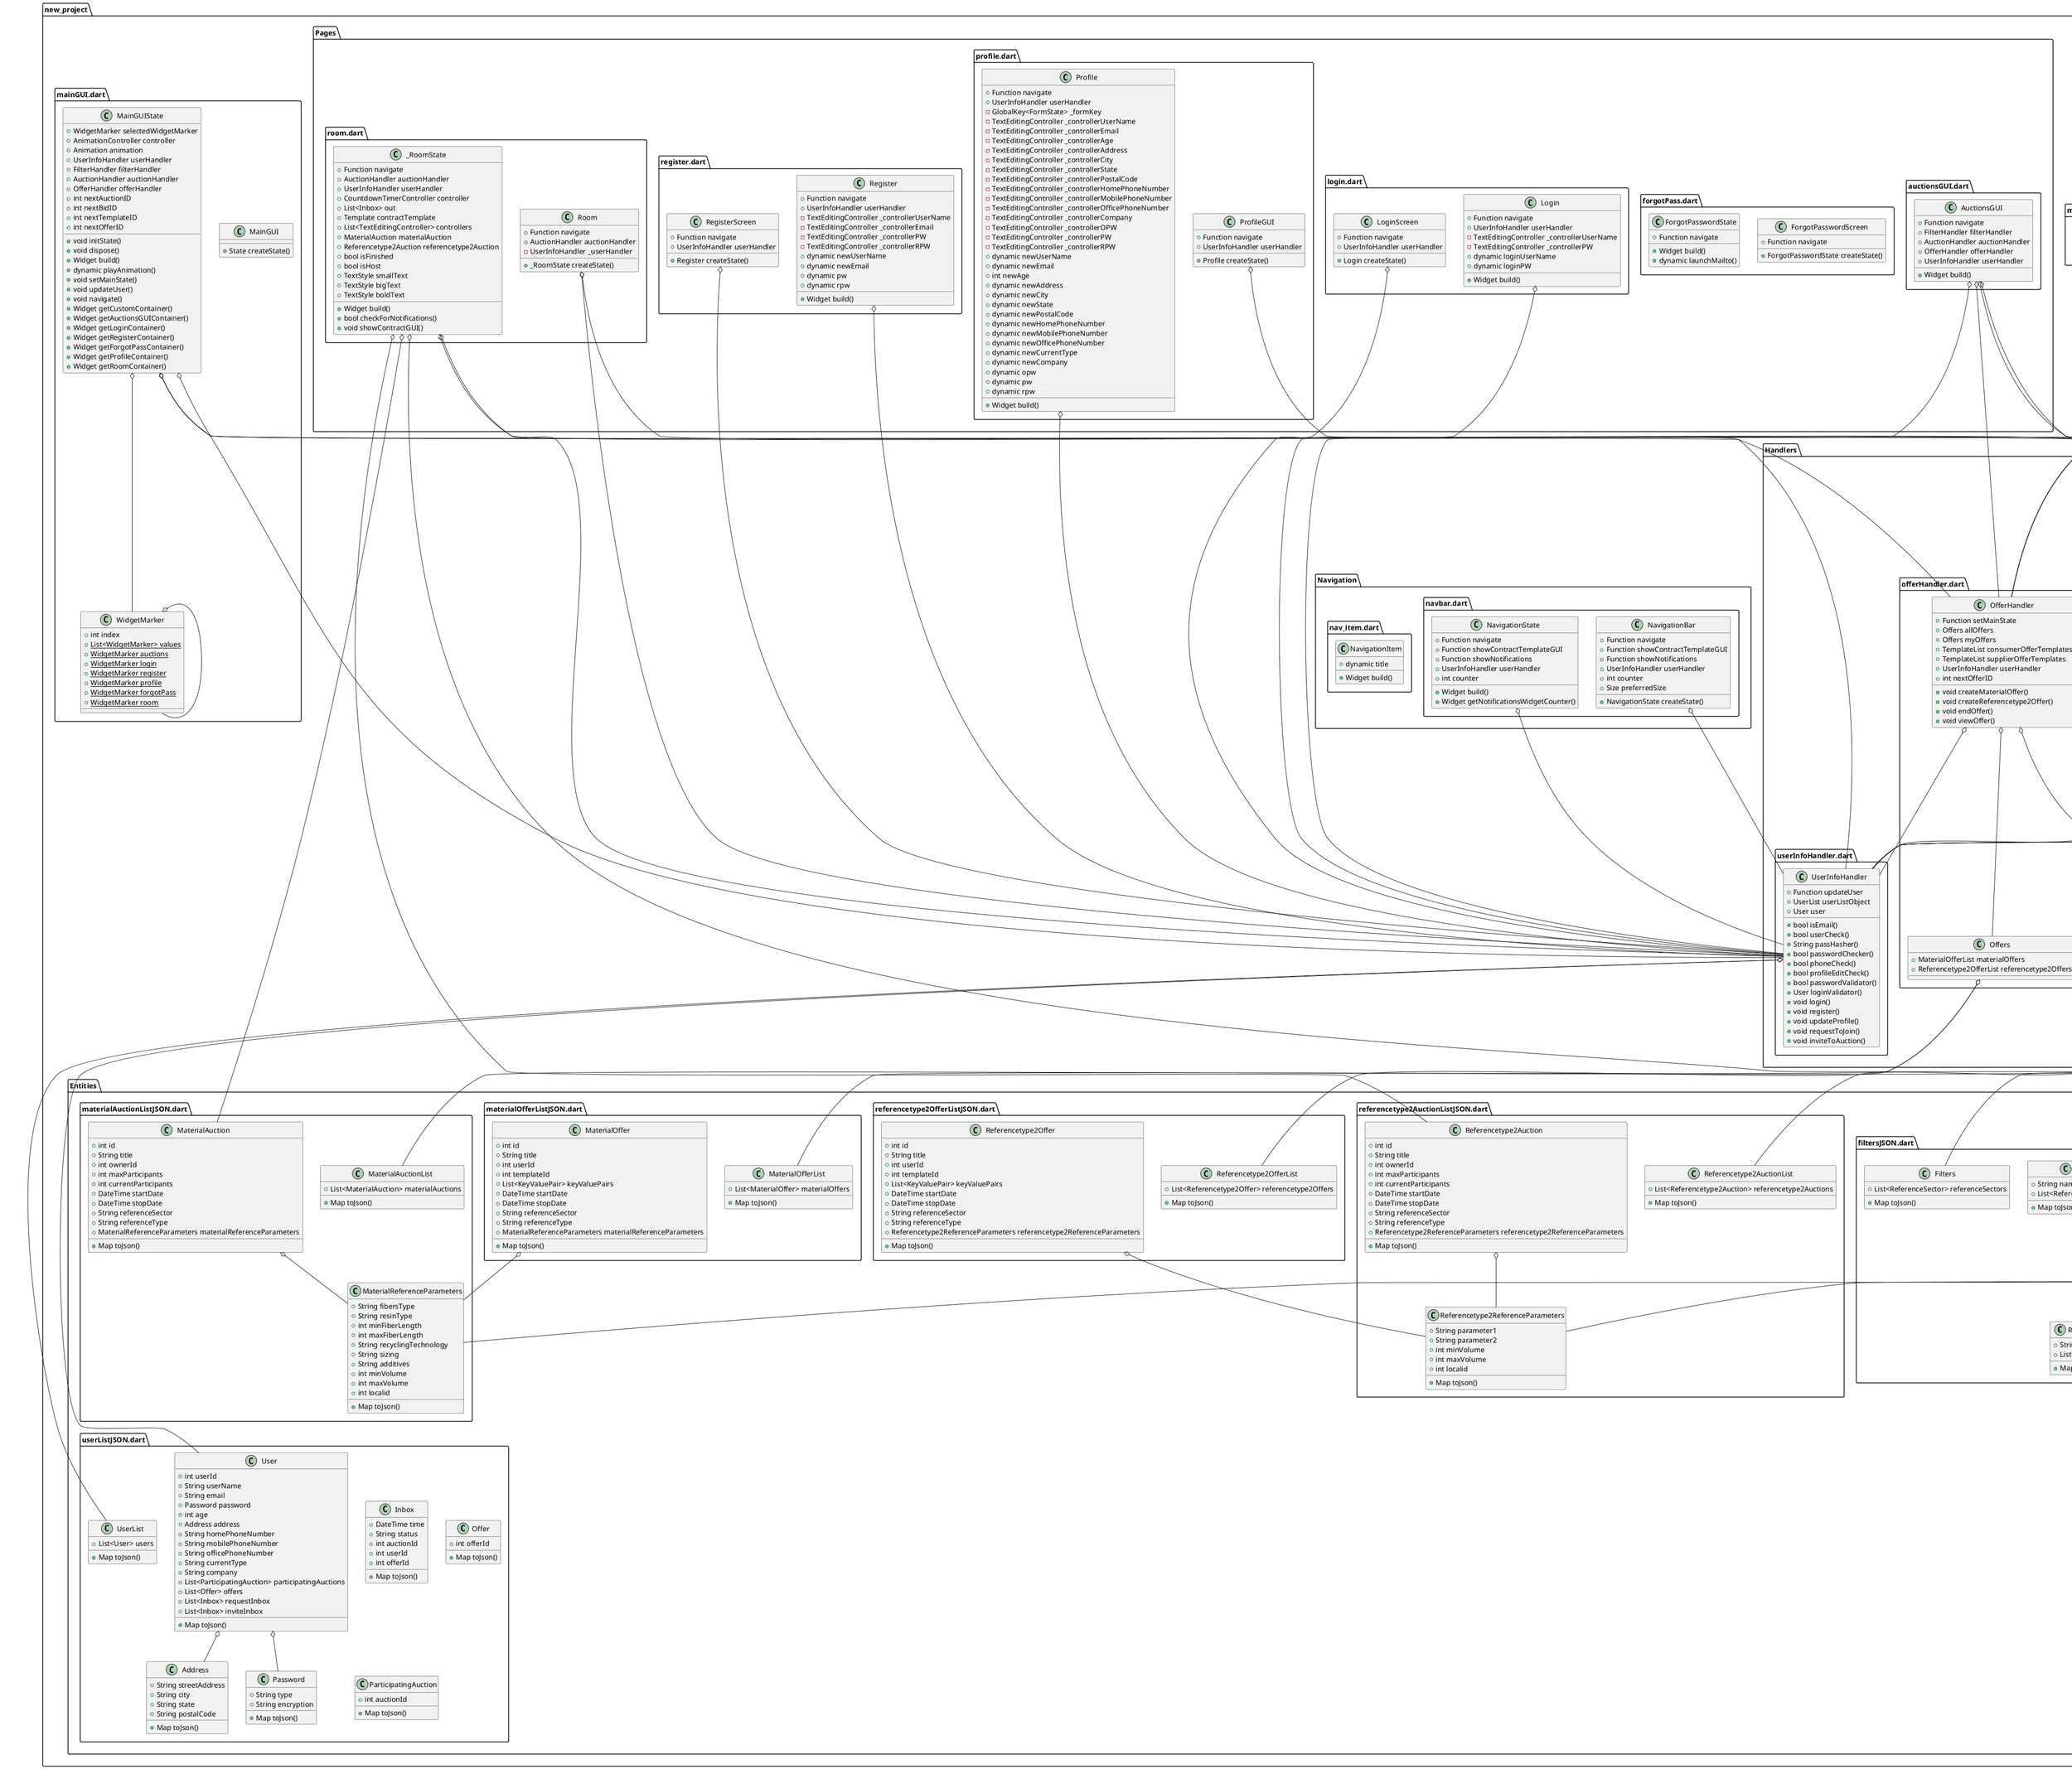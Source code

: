 @startuml project
set namespaceSeparator ::

class "new_project::Auctions::allAuctions.dart::PageMarker" {
  +int index
  {static} +List<PageMarker> values
  {static} +PageMarker ongoing
  {static} +PageMarker finished
  {static} +PageMarker offers
}

"new_project::Auctions::allAuctions.dart::PageMarker" o-- "new_project::Auctions::allAuctions.dart::PageMarker"

class "new_project::Auctions::allAuctions.dart::AllAuctions" {
  +Function navigate
  +FilterHandler filterHandler
  +AuctionHandler auctionHandler
  +OfferHandler offerHandler
  +UserInfoHandler userHandler
  +_AllAuctionsState createState()
}

"new_project::Auctions::allAuctions.dart::AllAuctions" o-- "new_project::Handlers::filterHandler.dart::FilterHandler"
"new_project::Auctions::allAuctions.dart::AllAuctions" o-- "new_project::Handlers::auctionHandler.dart::AuctionHandler"
"new_project::Auctions::allAuctions.dart::AllAuctions" o-- "new_project::Handlers::offerHandler.dart::OfferHandler"
"new_project::Auctions::allAuctions.dart::AllAuctions" o-- "new_project::Handlers::userInfoHandler.dart::UserInfoHandler"

class "new_project::Auctions::allAuctions.dart::_AllAuctionsState" {
  +Function navigate
  +FilterHandler filterHandler
  +AuctionHandler auctionHandler
  +OfferHandler offerHandler
  +UserInfoHandler userHandler
  -PageMarker _currentPage
  +dynamic referenceTypeDropdownValue
  +dynamic referenceSectorDropdownValue
  +List<List> referenceTypes
  +void initState()
  +Widget build()
  -SliverList _getPageContainer()
  -SliverList _getAuctions()
  -SliverList _getOffers()
  -SliverList _generateBoxes()
  +List getReferenceSectors()
  +List getReferenceTypes()
}

"new_project::Auctions::allAuctions.dart::_AllAuctionsState" o-- "new_project::Handlers::filterHandler.dart::FilterHandler"
"new_project::Auctions::allAuctions.dart::_AllAuctionsState" o-- "new_project::Handlers::auctionHandler.dart::AuctionHandler"
"new_project::Auctions::allAuctions.dart::_AllAuctionsState" o-- "new_project::Handlers::offerHandler.dart::OfferHandler"
"new_project::Auctions::allAuctions.dart::_AllAuctionsState" o-- "new_project::Handlers::userInfoHandler.dart::UserInfoHandler"
"new_project::Auctions::allAuctions.dart::_AllAuctionsState" o-- "new_project::Auctions::allAuctions.dart::PageMarker"

class "new_project::Auctions::myauctions.dart::MyAuctions" {
  +Function navigate
  +AuctionHandler auctionHandler
  +OfferHandler offerHandler
  +FilterHandler filterHandler
  +UserInfoHandler userHandler
  +_MyAuctionsState createState()
}

"new_project::Auctions::myauctions.dart::MyAuctions" o-- "new_project::Handlers::auctionHandler.dart::AuctionHandler"
"new_project::Auctions::myauctions.dart::MyAuctions" o-- "new_project::Handlers::offerHandler.dart::OfferHandler"
"new_project::Auctions::myauctions.dart::MyAuctions" o-- "new_project::Handlers::filterHandler.dart::FilterHandler"
"new_project::Auctions::myauctions.dart::MyAuctions" o-- "new_project::Handlers::userInfoHandler.dart::UserInfoHandler"

class "new_project::Auctions::myauctions.dart::_MyAuctionsState" {
  +Function navigate
  +AuctionHandler auctionHandler
  +OfferHandler offerHandler
  +FilterHandler filterHandler
  +UserInfoHandler userHandler
  +List types
  +dynamic typeDropdownValue
  +TextEditingController title
  +TextEditingController maxParticipants
  +TextEditingController duration
  +List<List> referenceTypes
  +List<List> referenceParameters
  +List<List> rangeReferenceParameters
  +List<List> currentReferenceParameters
  +dynamic referenceSectorDropdownValue
  +dynamic referenceTypeDropdownValue
  +List referenceParameterDropdownValues
  +List<TextEditingController> rangeReferenceParameterControllers
  +List templateIDs
  +Template template
  +dynamic templateIDDropdownValue
  +List<TextEditingController> offerControllers
  +Widget build()
  +Map split()
  +SliverList buildAuctionList()
  +void showTemplateGUI()
  +List getReferenceSectors()
  +List getReferenceTypes()
  +List getReferenceParameters()
}

"new_project::Auctions::myauctions.dart::_MyAuctionsState" o-- "new_project::Handlers::auctionHandler.dart::AuctionHandler"
"new_project::Auctions::myauctions.dart::_MyAuctionsState" o-- "new_project::Handlers::offerHandler.dart::OfferHandler"
"new_project::Auctions::myauctions.dart::_MyAuctionsState" o-- "new_project::Handlers::filterHandler.dart::FilterHandler"
"new_project::Auctions::myauctions.dart::_MyAuctionsState" o-- "new_project::Handlers::userInfoHandler.dart::UserInfoHandler"
"new_project::Auctions::myauctions.dart::_MyAuctionsState" o-- "new_project::Entities::templateListJSON.dart::Template"

class "new_project::Entities::auctionDetailsListJSON.dart::AuctionDetailsList" {
  +List<AuctionDetails> auctionDetailsList
  +Map toJson()
}

class "new_project::Entities::auctionDetailsListJSON.dart::AuctionDetails" {
  +int id
  +List<Participant> participants
  +int templateId
  +List<Bid> bids
  +int winningBid
  +Map toJson()
}

class "new_project::Entities::auctionDetailsListJSON.dart::Bid" {
  +int id
  +DateTime time
  +int userId
  +List<KeyValuePair> keyValuePairs
  +Map toJson()
}

class "new_project::Entities::auctionDetailsListJSON.dart::KeyValuePair" {
  +String key
  +dynamic value
  +Map toJson()
}

class "new_project::Entities::auctionDetailsListJSON.dart::Participant" {
  +int userId
  +Map toJson()
}

class "new_project::Entities::filtersJSON.dart::Filters" {
  +List<ReferenceSector> referenceSectors
  +Map toJson()
}

class "new_project::Entities::filtersJSON.dart::ReferenceSector" {
  +String name
  +List<ReferenceType> referenceTypes
  +Map toJson()
}

class "new_project::Entities::filtersJSON.dart::ReferenceType" {
  +String name
  +List<ReferenceParameter> referenceParameters
  +List<RangeReferenceParameter> rangeReferenceParameters
  +Map toJson()
}

class "new_project::Entities::filtersJSON.dart::RangeReferenceParameter" {
  +String name
  +Map toJson()
}

class "new_project::Entities::filtersJSON.dart::ReferenceParameter" {
  +String name
  +List<FilterValue> values
  +Map toJson()
}

class "new_project::Entities::filtersJSON.dart::FilterValue" {
  +String filterValue
  +Map toJson()
}

class "new_project::Entities::materialAuctionListJSON.dart::MaterialAuctionList" {
  +List<MaterialAuction> materialAuctions
  +Map toJson()
}

class "new_project::Entities::materialAuctionListJSON.dart::MaterialAuction" {
  +int id
  +String title
  +int ownerId
  +int maxParticipants
  +int currentParticipants
  +DateTime startDate
  +DateTime stopDate
  +String referenceSector
  +String referenceType
  +MaterialReferenceParameters materialReferenceParameters
  +Map toJson()
}

"new_project::Entities::materialAuctionListJSON.dart::MaterialAuction" o-- "new_project::Entities::materialAuctionListJSON.dart::MaterialReferenceParameters"

class "new_project::Entities::materialAuctionListJSON.dart::MaterialReferenceParameters" {
  +String fibersType
  +String resinType
  +int minFiberLength
  +int maxFiberLength
  +String recyclingTechnology
  +String sizing
  +String additives
  +int minVolume
  +int maxVolume
  +int localid
  +Map toJson()
}

class "new_project::Entities::materialOfferListJSON.dart::MaterialOfferList" {
  +List<MaterialOffer> materialOffers
  +Map toJson()
}

class "new_project::Entities::materialOfferListJSON.dart::MaterialOffer" {
  +int id
  +String title
  +int userId
  +int templateId
  +List<KeyValuePair> keyValuePairs
  +DateTime startDate
  +DateTime stopDate
  +String referenceSector
  +String referenceType
  +MaterialReferenceParameters materialReferenceParameters
  +Map toJson()
}

"new_project::Entities::materialOfferListJSON.dart::MaterialOffer" o-- "new_project::Entities::materialAuctionListJSON.dart::MaterialReferenceParameters"

class "new_project::Entities::referencetype2AuctionListJSON.dart::Referencetype2AuctionList" {
  +List<Referencetype2Auction> referencetype2Auctions
  +Map toJson()
}

class "new_project::Entities::referencetype2AuctionListJSON.dart::Referencetype2Auction" {
  +int id
  +String title
  +int ownerId
  +int maxParticipants
  +int currentParticipants
  +DateTime startDate
  +DateTime stopDate
  +String referenceSector
  +String referenceType
  +Referencetype2ReferenceParameters referencetype2ReferenceParameters
  +Map toJson()
}

"new_project::Entities::referencetype2AuctionListJSON.dart::Referencetype2Auction" o-- "new_project::Entities::referencetype2AuctionListJSON.dart::Referencetype2ReferenceParameters"

class "new_project::Entities::referencetype2AuctionListJSON.dart::Referencetype2ReferenceParameters" {
  +String parameter1
  +String parameter2
  +int minVolume
  +int maxVolume
  +int localid
  +Map toJson()
}

class "new_project::Entities::referencetype2OfferListJSON.dart::Referencetype2OfferList" {
  +List<Referencetype2Offer> referencetype2Offers
  +Map toJson()
}

class "new_project::Entities::referencetype2OfferListJSON.dart::Referencetype2Offer" {
  +int id
  +String title
  +int userId
  +int templateId
  +List<KeyValuePair> keyValuePairs
  +DateTime startDate
  +DateTime stopDate
  +String referenceSector
  +String referenceType
  +Referencetype2ReferenceParameters referencetype2ReferenceParameters
  +Map toJson()
}

"new_project::Entities::referencetype2OfferListJSON.dart::Referencetype2Offer" o-- "new_project::Entities::referencetype2AuctionListJSON.dart::Referencetype2ReferenceParameters"

class "new_project::Entities::templateListJSON.dart::TemplateList" {
  +List<Template> templates
  +Map toJson()
}

class "new_project::Entities::templateListJSON.dart::Template" {
  +int id
  +List<TemplateString> templateStrings
  +List<TemplateVariable> templateVariables
  +Map toJson()
}

class "new_project::Entities::templateListJSON.dart::TemplateString" {
  +String text
  +Map toJson()
}

class "new_project::Entities::templateListJSON.dart::TemplateVariable" {
  +String key
  +String valueType
  +Map toJson()
}

class "new_project::Entities::userListJSON.dart::UserList" {
  +List<User> users
  +Map toJson()
}

class "new_project::Entities::userListJSON.dart::User" {
  +int userId
  +String userName
  +String email
  +Password password
  +int age
  +Address address
  +String homePhoneNumber
  +String mobilePhoneNumber
  +String officePhoneNumber
  +String currentType
  +String company
  +List<ParticipatingAuction> participatingAuctions
  +List<Offer> offers
  +List<Inbox> requestInbox
  +List<Inbox> inviteInbox
  +Map toJson()
}

"new_project::Entities::userListJSON.dart::User" o-- "new_project::Entities::userListJSON.dart::Password"
"new_project::Entities::userListJSON.dart::User" o-- "new_project::Entities::userListJSON.dart::Address"

class "new_project::Entities::userListJSON.dart::Address" {
  +String streetAddress
  +String city
  +String state
  +String postalCode
  +Map toJson()
}

class "new_project::Entities::userListJSON.dart::Inbox" {
  +DateTime time
  +String status
  +int auctionId
  +int userId
  +int offerId
  +Map toJson()
}

class "new_project::Entities::userListJSON.dart::Offer" {
  +int offerId
  +Map toJson()
}

class "new_project::Entities::userListJSON.dart::ParticipatingAuction" {
  +int auctionId
  +Map toJson()
}

class "new_project::Entities::userListJSON.dart::Password" {
  +String type
  +String encryption
  +Map toJson()
}

class "new_project::Filters::filtersGUI.dart::FiltersGUI" {
  +FilterHandler filterHandler
  +_FiltersState createState()
}

"new_project::Filters::filtersGUI.dart::FiltersGUI" o-- "new_project::Handlers::filterHandler.dart::FilterHandler"

class "new_project::Filters::filtersGUI.dart::_FiltersState" {
  +FilterHandler filterHandler
  +List<TextEditingController> controllers
  +List<List> referenceTypes
  +List<List> referenceParameters
  +List<List> rangeReferenceParameters
  +List<List> currentReferenceParameters
  +dynamic referenceSectorDropdownValue
  +dynamic referenceTypeDropdownValue
  +List referenceParameterDropdownValues
  +List<TextEditingController> rangeReferenceParameterControllers
  +Widget build()
  +Widget ReturnContent()
  +void showFilterTemplateGUI()
  +List getReferenceSectors()
  +List getReferenceTypes()
  +List getReferenceParameters()
}

"new_project::Filters::filtersGUI.dart::_FiltersState" o-- "new_project::Handlers::filterHandler.dart::FilterHandler"

class "new_project::Handlers::auctionHandler.dart::Auctions" {
  +MaterialAuctionList materialAuctions
  +Referencetype2AuctionList referencetype2Auctions
}

"new_project::Handlers::auctionHandler.dart::Auctions" o-- "new_project::Entities::materialAuctionListJSON.dart::MaterialAuctionList"
"new_project::Handlers::auctionHandler.dart::Auctions" o-- "new_project::Entities::referencetype2AuctionListJSON.dart::Referencetype2AuctionList"

class "new_project::Handlers::auctionHandler.dart::AuctionHandler" {
  +Function setMainState
  +AuctionDetailsList consumerAuctionDetails
  +AuctionDetailsList supplierAuctionDetails
  +Auctions allAuctions
  +TemplateList consumerContractTemplates
  +TemplateList supplierContractTemplates
  +Auctions myAuctions
  +AuctionDetails currentAuctionDetails
  +UserInfoHandler userHandler
  +int nextAuctionID
  +int nextBidID
  +int nextTemplateID
  +List<Inbox> inbox
  +List inboxAuctionTitles
  +int templateItemCount
  +List<TextEditingController> controllers
  +List valueTypes
  +List dropdownValues
  +List userTypes
  +dynamic dropdownValue
  +void createMaterialAuction()
  +void createReferencetype2Auction()
  +void endAuction()
  +void leaveAuction()
  +void selectAuctionWinner()
  +void viewBid()
  +void setCurrentAuction()
  +List getAuctionTitles()
  +void makeBid()
  +Template getContractTemplate()
  +Container getListTile()
  +void showNotifications()
  +void createContractTemplate()
  +void showContractTemplateGUI()
}

"new_project::Handlers::auctionHandler.dart::AuctionHandler" o-- "new_project::Entities::auctionDetailsListJSON.dart::AuctionDetailsList"
"new_project::Handlers::auctionHandler.dart::AuctionHandler" o-- "new_project::Handlers::auctionHandler.dart::Auctions"
"new_project::Handlers::auctionHandler.dart::AuctionHandler" o-- "new_project::Entities::templateListJSON.dart::TemplateList"
"new_project::Handlers::auctionHandler.dart::AuctionHandler" o-- "new_project::Entities::auctionDetailsListJSON.dart::AuctionDetails"
"new_project::Handlers::auctionHandler.dart::AuctionHandler" o-- "new_project::Handlers::userInfoHandler.dart::UserInfoHandler"

class "new_project::Handlers::filterHandler.dart::FilterHandler" {
  +Function setMainState
  +Filters filters
  +MaterialReferenceParameters materialFilter
  +Referencetype2ReferenceParameters referencetype2Filter
  +int localFilteridCounter
  +void updateFilter()
  +void deleteFilter()
  +bool checkFilter()
  +void retrieveFilters()
}

"new_project::Handlers::filterHandler.dart::FilterHandler" o-- "new_project::Entities::filtersJSON.dart::Filters"
"new_project::Handlers::filterHandler.dart::FilterHandler" o-- "new_project::Entities::materialAuctionListJSON.dart::MaterialReferenceParameters"
"new_project::Handlers::filterHandler.dart::FilterHandler" o-- "new_project::Entities::referencetype2AuctionListJSON.dart::Referencetype2ReferenceParameters"

class "new_project::Handlers::offerHandler.dart::Offers" {
  +MaterialOfferList materialOffers
  +Referencetype2OfferList referencetype2Offers
}

"new_project::Handlers::offerHandler.dart::Offers" o-- "new_project::Entities::materialOfferListJSON.dart::MaterialOfferList"
"new_project::Handlers::offerHandler.dart::Offers" o-- "new_project::Entities::referencetype2OfferListJSON.dart::Referencetype2OfferList"

class "new_project::Handlers::offerHandler.dart::OfferHandler" {
  +Function setMainState
  +Offers allOffers
  +Offers myOffers
  +TemplateList consumerOfferTemplates
  +TemplateList supplierOfferTemplates
  +UserInfoHandler userHandler
  +int nextOfferID
  +void createMaterialOffer()
  +void createReferencetype2Offer()
  +void endOffer()
  +void viewOffer()
}

"new_project::Handlers::offerHandler.dart::OfferHandler" o-- "new_project::Handlers::offerHandler.dart::Offers"
"new_project::Handlers::offerHandler.dart::OfferHandler" o-- "new_project::Entities::templateListJSON.dart::TemplateList"
"new_project::Handlers::offerHandler.dart::OfferHandler" o-- "new_project::Handlers::userInfoHandler.dart::UserInfoHandler"

class "new_project::Handlers::userInfoHandler.dart::UserInfoHandler" {
  +Function updateUser
  +UserList userListObject
  +User user
  +bool isEmail()
  +bool userCheck()
  +String passHasher()
  +bool passwordChecker()
  +bool phoneCheck()
  +bool profileEditCheck()
  +bool passwordValidator()
  +User loginValidator()
  +void login()
  +void register()
  +void updateProfile()
  +void requestToJoin()
  +void inviteToAuction()
}

"new_project::Handlers::userInfoHandler.dart::UserInfoHandler" o-- "new_project::Entities::userListJSON.dart::UserList"
"new_project::Handlers::userInfoHandler.dart::UserInfoHandler" o-- "new_project::Entities::userListJSON.dart::User"

class "new_project::main.dart::MyApp" {
  +Widget build()
}


class "new_project::mainGUI.dart::WidgetMarker" {
  +int index
  {static} +List<WidgetMarker> values
  {static} +WidgetMarker auctions
  {static} +WidgetMarker login
  {static} +WidgetMarker register
  {static} +WidgetMarker profile
  {static} +WidgetMarker forgotPass
  {static} +WidgetMarker room
}

"new_project::mainGUI.dart::WidgetMarker" o-- "new_project::mainGUI.dart::WidgetMarker"

class "new_project::mainGUI.dart::MainGUI" {
  +State createState()
}


class "new_project::mainGUI.dart::MainGUIState" {
  +WidgetMarker selectedWidgetMarker
  +AnimationController controller
  +Animation animation
  +UserInfoHandler userHandler
  +FilterHandler filterHandler
  +AuctionHandler auctionHandler
  +OfferHandler offerHandler
  +int nextAuctionID
  +int nextBidID
  +int nextTemplateID
  +int nextOfferID
  +void initState()
  +void dispose()
  +Widget build()
  +dynamic playAnimation()
  +void setMainState()
  +void updateUser()
  +void navigate()
  +Widget getCustomContainer()
  +Widget getAuctionsGUIContainer()
  +Widget getLoginContainer()
  +Widget getRegisterContainer()
  +Widget getForgotPassContainer()
  +Widget getProfileContainer()
  +Widget getRoomContainer()
}

"new_project::mainGUI.dart::MainGUIState" o-- "new_project::mainGUI.dart::WidgetMarker"
"new_project::mainGUI.dart::MainGUIState" o-- "new_project::Handlers::userInfoHandler.dart::UserInfoHandler"
"new_project::mainGUI.dart::MainGUIState" o-- "new_project::Handlers::filterHandler.dart::FilterHandler"
"new_project::mainGUI.dart::MainGUIState" o-- "new_project::Handlers::auctionHandler.dart::AuctionHandler"
"new_project::mainGUI.dart::MainGUIState" o-- "new_project::Handlers::offerHandler.dart::OfferHandler"

class "new_project::Navigation::navbar.dart::NavigationBar" {
  +Function navigate
  +Function showContractTemplateGUI
  +Function showNotifications
  +UserInfoHandler userHandler
  +int counter
  +Size preferredSize
  +NavigationState createState()
}

"new_project::Navigation::navbar.dart::NavigationBar" o-- "new_project::Handlers::userInfoHandler.dart::UserInfoHandler"

class "new_project::Navigation::navbar.dart::NavigationState" {
  +Function navigate
  +Function showContractTemplateGUI
  +Function showNotifications
  +UserInfoHandler userHandler
  +int counter
  +Widget build()
  +Widget getNotificationsWidgetCounter()
}

"new_project::Navigation::navbar.dart::NavigationState" o-- "new_project::Handlers::userInfoHandler.dart::UserInfoHandler"

class "new_project::Navigation::nav_item.dart::NavigationItem" {
  +dynamic title
  +Widget build()
}


class "new_project::Pages::auctionsGUI.dart::AuctionsGUI" {
  +Function navigate
  +FilterHandler filterHandler
  +AuctionHandler auctionHandler
  +OfferHandler offerHandler
  +UserInfoHandler userHandler
  +Widget build()
}

"new_project::Pages::auctionsGUI.dart::AuctionsGUI" o-- "new_project::Handlers::filterHandler.dart::FilterHandler"
"new_project::Pages::auctionsGUI.dart::AuctionsGUI" o-- "new_project::Handlers::auctionHandler.dart::AuctionHandler"
"new_project::Pages::auctionsGUI.dart::AuctionsGUI" o-- "new_project::Handlers::offerHandler.dart::OfferHandler"
"new_project::Pages::auctionsGUI.dart::AuctionsGUI" o-- "new_project::Handlers::userInfoHandler.dart::UserInfoHandler"

class "new_project::Pages::forgotPass.dart::ForgotPasswordScreen" {
  +Function navigate
  +ForgotPasswordState createState()
}


class "new_project::Pages::forgotPass.dart::ForgotPasswordState" {
  +Function navigate
  +Widget build()
  +dynamic launchMailto()
}


class "new_project::Pages::login.dart::LoginScreen" {
  +Function navigate
  +UserInfoHandler userHandler
  +Login createState()
}

"new_project::Pages::login.dart::LoginScreen" o-- "new_project::Handlers::userInfoHandler.dart::UserInfoHandler"

class "new_project::Pages::login.dart::Login" {
  +Function navigate
  +UserInfoHandler userHandler
  -TextEditingController _controllerUserName
  -TextEditingController _controllerPW
  +dynamic loginUserName
  +dynamic loginPW
  +Widget build()
}

"new_project::Pages::login.dart::Login" o-- "new_project::Handlers::userInfoHandler.dart::UserInfoHandler"

class "new_project::Pages::profile.dart::ProfileGUI" {
  +Function navigate
  +UserInfoHandler userHandler
  +Profile createState()
}

"new_project::Pages::profile.dart::ProfileGUI" o-- "new_project::Handlers::userInfoHandler.dart::UserInfoHandler"

class "new_project::Pages::profile.dart::Profile" {
  +Function navigate
  +UserInfoHandler userHandler
  -GlobalKey<FormState> _formKey
  -TextEditingController _controllerUserName
  -TextEditingController _controllerEmail
  -TextEditingController _controllerAge
  -TextEditingController _controllerAddress
  -TextEditingController _controllerCity
  -TextEditingController _controllerState
  -TextEditingController _controllerPostalCode
  -TextEditingController _controllerHomePhoneNumber
  -TextEditingController _controllerMobilePhoneNumber
  -TextEditingController _controllerOfficePhoneNumber
  -TextEditingController _controllerCompany
  -TextEditingController _controllerOPW
  -TextEditingController _controllerPW
  -TextEditingController _controllerRPW
  +dynamic newUserName
  +dynamic newEmail
  +int newAge
  +dynamic newAddress
  +dynamic newCity
  +dynamic newState
  +dynamic newPostalCode
  +dynamic newHomePhoneNumber
  +dynamic newMobilePhoneNumber
  +dynamic newOfficePhoneNumber
  +dynamic newCurrentType
  +dynamic newCompany
  +dynamic opw
  +dynamic pw
  +dynamic rpw
  +Widget build()
}

"new_project::Pages::profile.dart::Profile" o-- "new_project::Handlers::userInfoHandler.dart::UserInfoHandler"

class "new_project::Pages::register.dart::RegisterScreen" {
  +Function navigate
  +UserInfoHandler userHandler
  +Register createState()
}

"new_project::Pages::register.dart::RegisterScreen" o-- "new_project::Handlers::userInfoHandler.dart::UserInfoHandler"

class "new_project::Pages::register.dart::Register" {
  +Function navigate
  +UserInfoHandler userHandler
  -TextEditingController _controllerUserName
  -TextEditingController _controllerEmail
  -TextEditingController _controllerPW
  -TextEditingController _controllerRPW
  +dynamic newUserName
  +dynamic newEmail
  +dynamic pw
  +dynamic rpw
  +Widget build()
}

"new_project::Pages::register.dart::Register" o-- "new_project::Handlers::userInfoHandler.dart::UserInfoHandler"

class "new_project::Pages::room.dart::Room" {
  +Function navigate
  +AuctionHandler auctionHandler
  -UserInfoHandler _userHandler
  +_RoomState createState()
}

"new_project::Pages::room.dart::Room" o-- "new_project::Handlers::auctionHandler.dart::AuctionHandler"
"new_project::Pages::room.dart::Room" o-- "new_project::Handlers::userInfoHandler.dart::UserInfoHandler"

class "new_project::Pages::room.dart::_RoomState" {
  +Function navigate
  +AuctionHandler auctionHandler
  +UserInfoHandler userHandler
  +CountdownTimerController controller
  +List<Inbox> out
  +Template contractTemplate
  +List<TextEditingController> controllers
  +MaterialAuction materialAuction
  +Referencetype2Auction referencetype2Auction
  +bool isFinished
  +bool isHost
  +TextStyle smallText
  +TextStyle bigText
  +TextStyle boldText
  +Widget build()
  +bool checkForNotifications()
  +void showContractGUI()
}

"new_project::Pages::room.dart::_RoomState" o-- "new_project::Handlers::auctionHandler.dart::AuctionHandler"
"new_project::Pages::room.dart::_RoomState" o-- "new_project::Handlers::userInfoHandler.dart::UserInfoHandler"
"new_project::Pages::room.dart::_RoomState" o-- "new_project::Entities::templateListJSON.dart::Template"
"new_project::Pages::room.dart::_RoomState" o-- "new_project::Entities::materialAuctionListJSON.dart::MaterialAuction"
"new_project::Pages::room.dart::_RoomState" o-- "new_project::Entities::referencetype2AuctionListJSON.dart::Referencetype2Auction"


@enduml